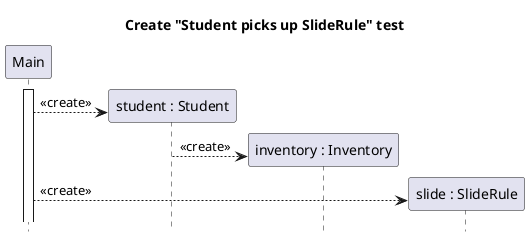 @startuml student-pickup-sliderule-create

title Create "Student picks up SlideRule" test
hide footbox

participant "Main" as main
participant "student : Student" as stu
participant "inventory : Inventory" as inv
participant "slide : SlideRule" as slide

main++
create stu
main --> stu  : <<create>>
create inv
stu --> inv : <<create>>
create slide
main --> slide : <<create>>


@enduml
